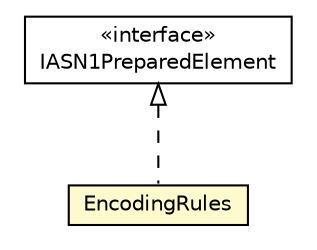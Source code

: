 #!/usr/local/bin/dot
#
# Class diagram 
# Generated by UMLGraph version R5_6-24-gf6e263 (http://www.umlgraph.org/)
#

digraph G {
	edge [fontname="Helvetica",fontsize=10,labelfontname="Helvetica",labelfontsize=10];
	node [fontname="Helvetica",fontsize=10,shape=plaintext];
	nodesep=0.25;
	ranksep=0.5;
	// org.universAAL.lddi.lib.ieeex73std.org.bn.coders.IASN1PreparedElement
	c141133 [label=<<table title="org.universAAL.lddi.lib.ieeex73std.org.bn.coders.IASN1PreparedElement" border="0" cellborder="1" cellspacing="0" cellpadding="2" port="p" href="../../org/bn/coders/IASN1PreparedElement.html">
		<tr><td><table border="0" cellspacing="0" cellpadding="1">
<tr><td align="center" balign="center"> &#171;interface&#187; </td></tr>
<tr><td align="center" balign="center"> IASN1PreparedElement </td></tr>
		</table></td></tr>
		</table>>, URL="../../org/bn/coders/IASN1PreparedElement.html", fontname="Helvetica", fontcolor="black", fontsize=10.0];
	// org.universAAL.lddi.lib.ieeex73std.x73.p20601.EncodingRules
	c141300 [label=<<table title="org.universAAL.lddi.lib.ieeex73std.x73.p20601.EncodingRules" border="0" cellborder="1" cellspacing="0" cellpadding="2" port="p" bgcolor="lemonChiffon" href="./EncodingRules.html">
		<tr><td><table border="0" cellspacing="0" cellpadding="1">
<tr><td align="center" balign="center"> EncodingRules </td></tr>
		</table></td></tr>
		</table>>, URL="./EncodingRules.html", fontname="Helvetica", fontcolor="black", fontsize=10.0];
	//org.universAAL.lddi.lib.ieeex73std.x73.p20601.EncodingRules implements org.universAAL.lddi.lib.ieeex73std.org.bn.coders.IASN1PreparedElement
	c141133:p -> c141300:p [dir=back,arrowtail=empty,style=dashed];
}

